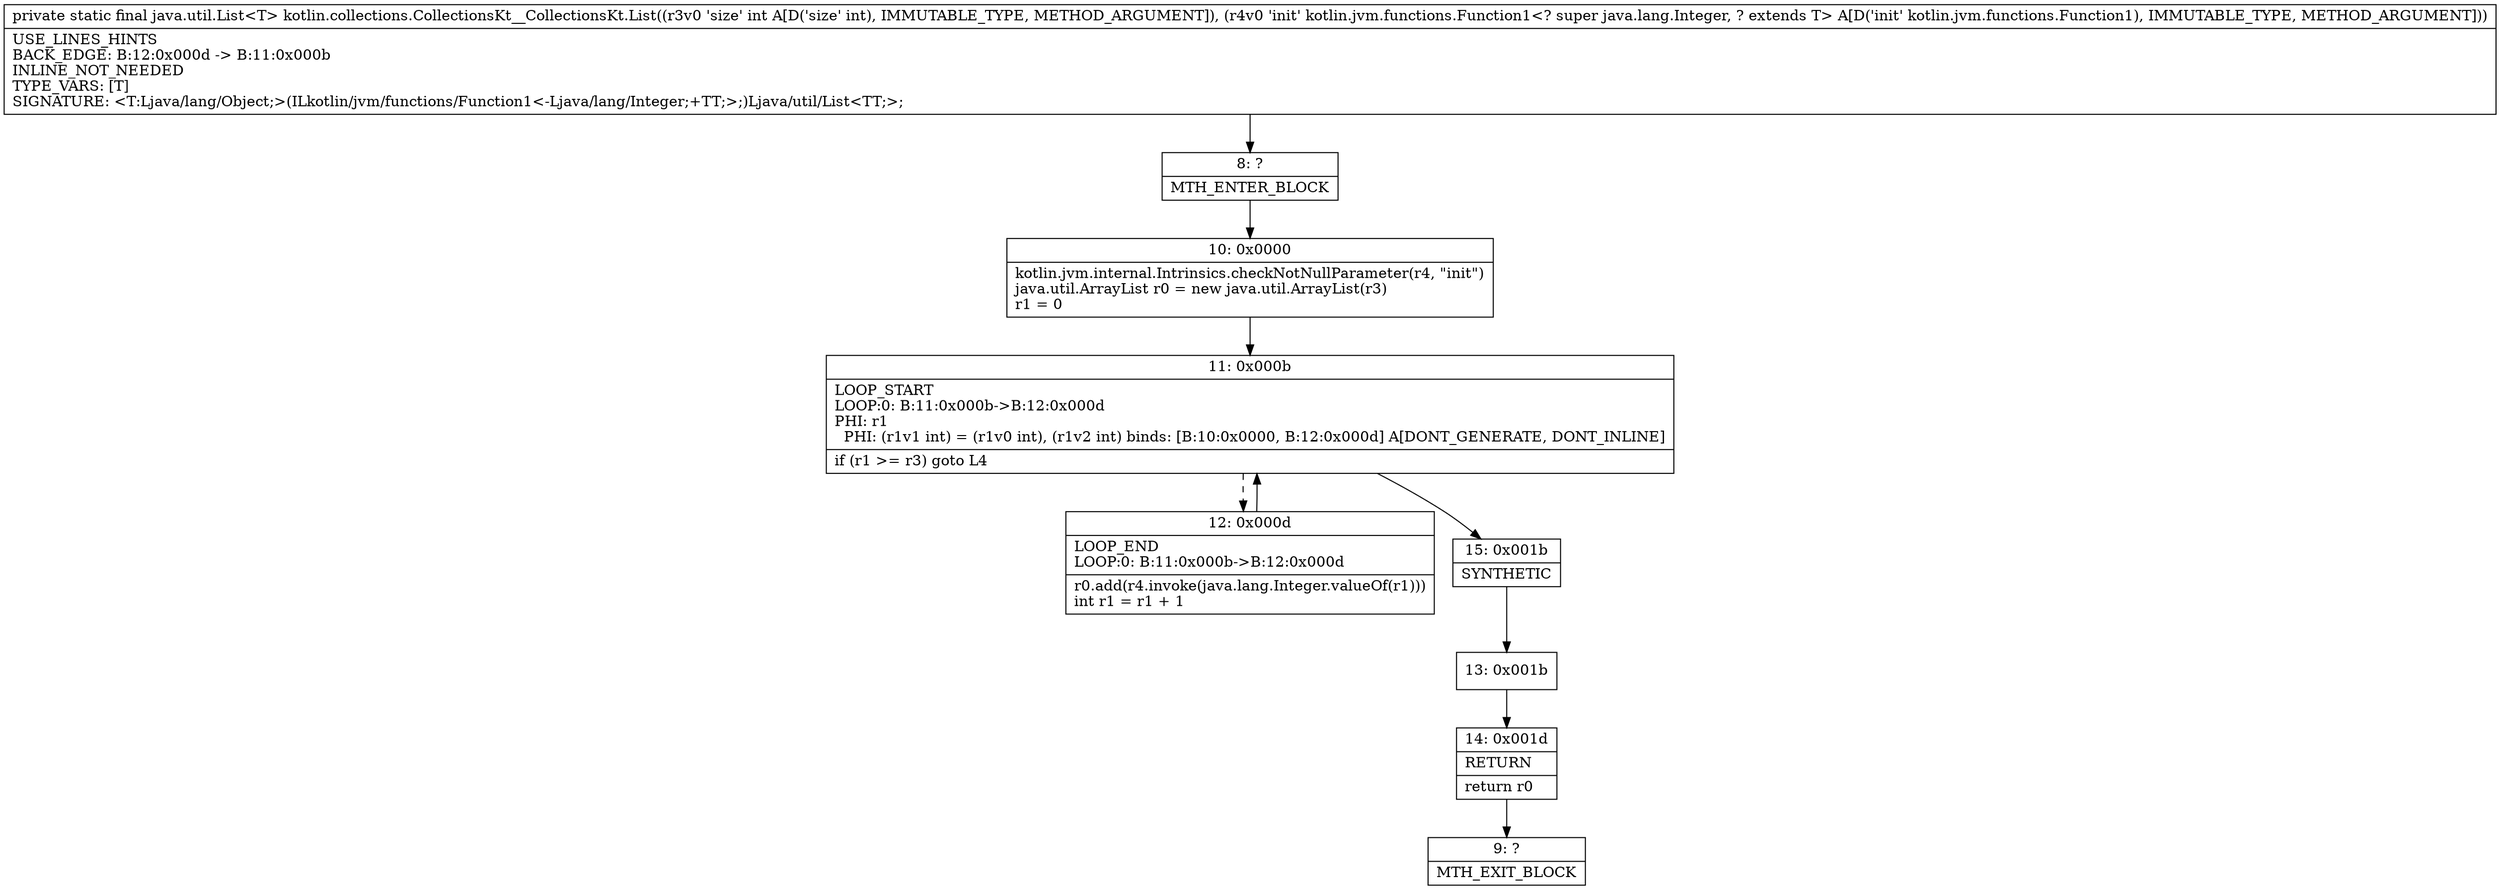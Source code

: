 digraph "CFG forkotlin.collections.CollectionsKt__CollectionsKt.List(ILkotlin\/jvm\/functions\/Function1;)Ljava\/util\/List;" {
Node_8 [shape=record,label="{8\:\ ?|MTH_ENTER_BLOCK\l}"];
Node_10 [shape=record,label="{10\:\ 0x0000|kotlin.jvm.internal.Intrinsics.checkNotNullParameter(r4, \"init\")\ljava.util.ArrayList r0 = new java.util.ArrayList(r3)\lr1 = 0\l}"];
Node_11 [shape=record,label="{11\:\ 0x000b|LOOP_START\lLOOP:0: B:11:0x000b\-\>B:12:0x000d\lPHI: r1 \l  PHI: (r1v1 int) = (r1v0 int), (r1v2 int) binds: [B:10:0x0000, B:12:0x000d] A[DONT_GENERATE, DONT_INLINE]\l|if (r1 \>= r3) goto L4\l}"];
Node_12 [shape=record,label="{12\:\ 0x000d|LOOP_END\lLOOP:0: B:11:0x000b\-\>B:12:0x000d\l|r0.add(r4.invoke(java.lang.Integer.valueOf(r1)))\lint r1 = r1 + 1\l}"];
Node_15 [shape=record,label="{15\:\ 0x001b|SYNTHETIC\l}"];
Node_13 [shape=record,label="{13\:\ 0x001b}"];
Node_14 [shape=record,label="{14\:\ 0x001d|RETURN\l|return r0\l}"];
Node_9 [shape=record,label="{9\:\ ?|MTH_EXIT_BLOCK\l}"];
MethodNode[shape=record,label="{private static final java.util.List\<T\> kotlin.collections.CollectionsKt__CollectionsKt.List((r3v0 'size' int A[D('size' int), IMMUTABLE_TYPE, METHOD_ARGUMENT]), (r4v0 'init' kotlin.jvm.functions.Function1\<? super java.lang.Integer, ? extends T\> A[D('init' kotlin.jvm.functions.Function1), IMMUTABLE_TYPE, METHOD_ARGUMENT]))  | USE_LINES_HINTS\lBACK_EDGE: B:12:0x000d \-\> B:11:0x000b\lINLINE_NOT_NEEDED\lTYPE_VARS: [T]\lSIGNATURE: \<T:Ljava\/lang\/Object;\>(ILkotlin\/jvm\/functions\/Function1\<\-Ljava\/lang\/Integer;+TT;\>;)Ljava\/util\/List\<TT;\>;\l}"];
MethodNode -> Node_8;Node_8 -> Node_10;
Node_10 -> Node_11;
Node_11 -> Node_12[style=dashed];
Node_11 -> Node_15;
Node_12 -> Node_11;
Node_15 -> Node_13;
Node_13 -> Node_14;
Node_14 -> Node_9;
}

